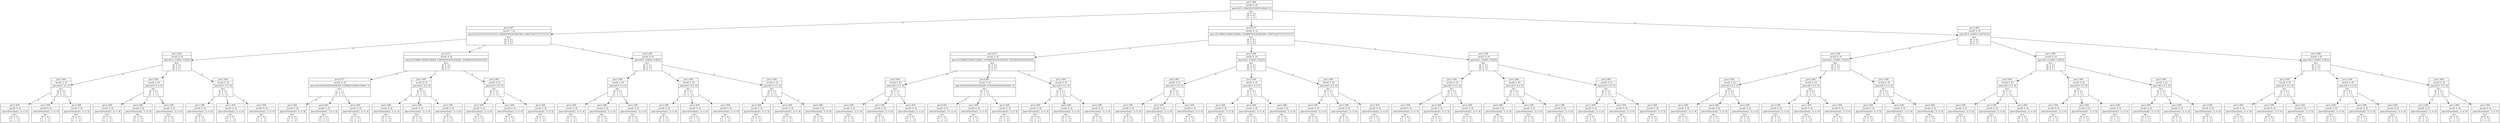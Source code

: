 digraph nodes {
	node [shape=record];
	name0 [label="{pe=1.000 | as=[0, 0, 0] | pms=[0.5, 0.0003205128205128205, 0] | bs=\n[0. 0. 0.]\n[0. 0. 0.]\n[-1. -1. -1.]\n}"];
	name1 [label="{pe=0.067 | as=[0, 7, 0] | pms=[0.03333333333333333, 0.004807692307692308, 0.0007102272727272727] | bs=\n[0. 0. 0.]\n[0. 0. 0.]\n[0. 1. 0.]\n}"];
	name2 [label="{pe=1.000 | as=[0, 0, 0] | pms=[0.5, 0.0625, 0.0625] | bs=\n[0. 0. 0.]\n[0. 0. 0.]\n[0. 0. 1.]\n}"];
	name3 [label="{pe=1.000 | as=[0, 0, 0] | pms=[0.5, 0.5, 0] | bs=\n[0. 0. 0.]\n[1. 1. 1.]\n[-1. -1. -1.]\n}"];
	name4 [label="{pe=1.000 | as=[0, 0, 0] | pms=[Fraction(1, 1), 0, 0] | bs=\n[0. 0. 0.]\n[-1. -1. -1.]\n[-1. -1. -1.]\n}"];
	name3 -> name4 [label=0];
	name5 [label="{pe=1.000 | as=[0, 0, 0] | pms=[Fraction(1, 1), 0, 0] | bs=\n[0. 0. 0.]\n[-1. -1. -1.]\n[-1. -1. -1.]\n}"];
	name3 -> name5 [label=1];
	name6 [label="{pe=1.000 | as=[0, 0, 0] | pms=[Fraction(1, 1), 0, 0] | bs=\n[0. 0. 0.]\n[-1. -1. -1.]\n[-1. -1. -1.]\n}"];
	name3 -> name6 [label=2];
	name2 -> name3 [label=0];
	name7 [label="{pe=1.000 | as=[0, 0, 0] | pms=[0.5, 0.5, 0] | bs=\n[0. 0. 0.]\n[1. 1. 1.]\n[-1. -1. -1.]\n}"];
	name8 [label="{pe=1.000 | as=[0, 0, 0] | pms=[Fraction(1, 1), 0, 0] | bs=\n[0. 0. 0.]\n[-1. -1. -1.]\n[-1. -1. -1.]\n}"];
	name7 -> name8 [label=0];
	name9 [label="{pe=1.000 | as=[0, 0, 0] | pms=[Fraction(1, 1), 0, 0] | bs=\n[0. 0. 0.]\n[-1. -1. -1.]\n[-1. -1. -1.]\n}"];
	name7 -> name9 [label=1];
	name10 [label="{pe=1.000 | as=[0, 0, 0] | pms=[Fraction(1, 1), 0, 0] | bs=\n[0. 0. 0.]\n[-1. -1. -1.]\n[-1. -1. -1.]\n}"];
	name7 -> name10 [label=2];
	name2 -> name7 [label=1];
	name11 [label="{pe=1.000 | as=[0, 0, 0] | pms=[0.5, 0.5, 0] | bs=\n[0. 0. 0.]\n[1. 1. 1.]\n[-1. -1. -1.]\n}"];
	name12 [label="{pe=1.000 | as=[0, 0, 0] | pms=[Fraction(1, 1), 0, 0] | bs=\n[0. 0. 0.]\n[-1. -1. -1.]\n[-1. -1. -1.]\n}"];
	name11 -> name12 [label=0];
	name13 [label="{pe=1.000 | as=[0, 0, 0] | pms=[Fraction(1, 1), 0, 0] | bs=\n[0. 0. 0.]\n[-1. -1. -1.]\n[-1. -1. -1.]\n}"];
	name11 -> name13 [label=1];
	name14 [label="{pe=1.000 | as=[0, 0, 0] | pms=[Fraction(1, 1), 0, 0] | bs=\n[0. 0. 0.]\n[-1. -1. -1.]\n[-1. -1. -1.]\n}"];
	name11 -> name14 [label=2];
	name2 -> name11 [label=2];
	name1 -> name2 [label=0];
	name15 [label="{pe=0.077 | as=[0, 6, 0] | pms=[0.038461538461538464, 0.005681818181818182, 0.005681818181818182] | bs=\n[0. 0. 0.]\n[0. 0. 0.]\n[0. 0. 1.]\n}"];
	name16 [label="{pe=0.077 | as=[0, 6, 0] | pms=[0.045454545454545456, 0.038461538461538464, 0] | bs=\n[1. 1. 1.]\n[0. 0. 0.]\n[-1. -1. -1.]\n}"];
	name17 [label="{pe=1.000 | as=[0, 0, 0] | pms=[Fraction(1, 1), 0, 0] | bs=\n[0. 0. 0.]\n[-1. -1. -1.]\n[-1. -1. -1.]\n}"];
	name16 -> name17 [label=0];
	name18 [label="{pe=0.091 | as=[0, 5, 0] | pms=[Fraction(1, 11), 0, 0] | bs=\n[0. 0. 0.]\n[-1. -1. -1.]\n[-1. -1. -1.]\n}"];
	name16 -> name18 [label=1];
	name19 [label="{pe=1.000 | as=[0, 0, 0] | pms=[Fraction(1, 1), 0, 0] | bs=\n[0. 0. 0.]\n[-1. -1. -1.]\n[-1. -1. -1.]\n}"];
	name16 -> name19 [label=2];
	name15 -> name16 [label=0];
	name20 [label="{pe=1.000 | as=[0, 0, 0] | pms=[0.5, 0.5, 0] | bs=\n[0. 0. 0.]\n[1. 1. 1.]\n[-1. -1. -1.]\n}"];
	name21 [label="{pe=1.000 | as=[0, 0, 0] | pms=[Fraction(1, 1), 0, 0] | bs=\n[0. 0. 0.]\n[-1. -1. -1.]\n[-1. -1. -1.]\n}"];
	name20 -> name21 [label=0];
	name22 [label="{pe=1.000 | as=[0, 0, 0] | pms=[Fraction(1, 1), 0, 0] | bs=\n[0. 0. 0.]\n[-1. -1. -1.]\n[-1. -1. -1.]\n}"];
	name20 -> name22 [label=1];
	name23 [label="{pe=1.000 | as=[0, 0, 0] | pms=[Fraction(1, 1), 0, 0] | bs=\n[0. 0. 0.]\n[-1. -1. -1.]\n[-1. -1. -1.]\n}"];
	name20 -> name23 [label=2];
	name15 -> name20 [label=1];
	name24 [label="{pe=1.000 | as=[0, 0, 0] | pms=[0.5, 0.5, 0] | bs=\n[0. 0. 0.]\n[1. 1. 1.]\n[-1. -1. -1.]\n}"];
	name25 [label="{pe=1.000 | as=[0, 0, 0] | pms=[Fraction(1, 1), 0, 0] | bs=\n[0. 0. 0.]\n[-1. -1. -1.]\n[-1. -1. -1.]\n}"];
	name24 -> name25 [label=0];
	name26 [label="{pe=1.000 | as=[0, 0, 0] | pms=[Fraction(1, 1), 0, 0] | bs=\n[0. 0. 0.]\n[-1. -1. -1.]\n[-1. -1. -1.]\n}"];
	name24 -> name26 [label=1];
	name27 [label="{pe=1.000 | as=[0, 0, 0] | pms=[Fraction(1, 1), 0, 0] | bs=\n[0. 0. 0.]\n[-1. -1. -1.]\n[-1. -1. -1.]\n}"];
	name24 -> name27 [label=2];
	name15 -> name24 [label=2];
	name1 -> name15 [label=1];
	name28 [label="{pe=1.000 | as=[0, 0, 0] | pms=[0.5, 0.0625, 0.0625] | bs=\n[0. 0. 0.]\n[0. 0. 0.]\n[0. 0. 1.]\n}"];
	name29 [label="{pe=1.000 | as=[0, 0, 0] | pms=[0.5, 0.5, 0] | bs=\n[0. 0. 0.]\n[1. 1. 1.]\n[-1. -1. -1.]\n}"];
	name30 [label="{pe=1.000 | as=[0, 0, 0] | pms=[Fraction(1, 1), 0, 0] | bs=\n[0. 0. 0.]\n[-1. -1. -1.]\n[-1. -1. -1.]\n}"];
	name29 -> name30 [label=0];
	name31 [label="{pe=1.000 | as=[0, 0, 0] | pms=[Fraction(1, 1), 0, 0] | bs=\n[0. 0. 0.]\n[-1. -1. -1.]\n[-1. -1. -1.]\n}"];
	name29 -> name31 [label=1];
	name32 [label="{pe=1.000 | as=[0, 0, 0] | pms=[Fraction(1, 1), 0, 0] | bs=\n[0. 0. 0.]\n[-1. -1. -1.]\n[-1. -1. -1.]\n}"];
	name29 -> name32 [label=2];
	name28 -> name29 [label=0];
	name33 [label="{pe=1.000 | as=[0, 0, 0] | pms=[0.5, 0.5, 0] | bs=\n[0. 0. 0.]\n[1. 1. 1.]\n[-1. -1. -1.]\n}"];
	name34 [label="{pe=1.000 | as=[0, 0, 0] | pms=[Fraction(1, 1), 0, 0] | bs=\n[0. 0. 0.]\n[-1. -1. -1.]\n[-1. -1. -1.]\n}"];
	name33 -> name34 [label=0];
	name35 [label="{pe=1.000 | as=[0, 0, 0] | pms=[Fraction(1, 1), 0, 0] | bs=\n[0. 0. 0.]\n[-1. -1. -1.]\n[-1. -1. -1.]\n}"];
	name33 -> name35 [label=1];
	name36 [label="{pe=1.000 | as=[0, 0, 0] | pms=[Fraction(1, 1), 0, 0] | bs=\n[0. 0. 0.]\n[-1. -1. -1.]\n[-1. -1. -1.]\n}"];
	name33 -> name36 [label=2];
	name28 -> name33 [label=1];
	name37 [label="{pe=1.000 | as=[0, 0, 0] | pms=[0.5, 0.5, 0] | bs=\n[0. 0. 0.]\n[1. 1. 1.]\n[-1. -1. -1.]\n}"];
	name38 [label="{pe=1.000 | as=[0, 0, 0] | pms=[Fraction(1, 1), 0, 0] | bs=\n[0. 0. 0.]\n[-1. -1. -1.]\n[-1. -1. -1.]\n}"];
	name37 -> name38 [label=0];
	name39 [label="{pe=1.000 | as=[0, 0, 0] | pms=[Fraction(1, 1), 0, 0] | bs=\n[0. 0. 0.]\n[-1. -1. -1.]\n[-1. -1. -1.]\n}"];
	name37 -> name39 [label=1];
	name40 [label="{pe=1.000 | as=[0, 0, 0] | pms=[Fraction(1, 1), 0, 0] | bs=\n[0. 0. 0.]\n[-1. -1. -1.]\n[-1. -1. -1.]\n}"];
	name37 -> name40 [label=2];
	name28 -> name37 [label=2];
	name1 -> name28 [label=2];
	name0 -> name1 [label=0];
	name41 [label="{pe=0.077 | as=[6, 0, 0] | pms=[0.038461538461538464, 0.004807692307692308, 0.0007102272727272727] | bs=\n[0. 0. 0.]\n[0. 0. 0.]\n[1. 0. 0.]\n}"];
	name42 [label="{pe=0.077 | as=[6, 0, 0] | pms=[0.038461538461538464, 0.005681818181818182, 0.005681818181818182] | bs=\n[0. 0. 0.]\n[0. 0. 0.]\n[0. 0. 1.]\n}"];
	name43 [label="{pe=1.000 | as=[0, 0, 0] | pms=[0.5, 0.5, 0] | bs=\n[0. 0. 0.]\n[1. 1. 1.]\n[-1. -1. -1.]\n}"];
	name44 [label="{pe=1.000 | as=[0, 0, 0] | pms=[Fraction(1, 1), 0, 0] | bs=\n[0. 0. 0.]\n[-1. -1. -1.]\n[-1. -1. -1.]\n}"];
	name43 -> name44 [label=0];
	name45 [label="{pe=1.000 | as=[0, 0, 0] | pms=[Fraction(1, 1), 0, 0] | bs=\n[0. 0. 0.]\n[-1. -1. -1.]\n[-1. -1. -1.]\n}"];
	name43 -> name45 [label=1];
	name46 [label="{pe=1.000 | as=[0, 0, 0] | pms=[Fraction(1, 1), 0, 0] | bs=\n[0. 0. 0.]\n[-1. -1. -1.]\n[-1. -1. -1.]\n}"];
	name43 -> name46 [label=2];
	name42 -> name43 [label=0];
	name47 [label="{pe=0.091 | as=[5, 0, 0] | pms=[0.045454545454545456, 0.045454545454545456, 0] | bs=\n[0. 0. 0.]\n[1. 1. 1.]\n[-1. -1. -1.]\n}"];
	name48 [label="{pe=0.091 | as=[5, 0, 0] | pms=[Fraction(1, 11), 0, 0] | bs=\n[0. 0. 0.]\n[-1. -1. -1.]\n[-1. -1. -1.]\n}"];
	name47 -> name48 [label=0];
	name49 [label="{pe=1.000 | as=[0, 0, 0] | pms=[Fraction(1, 1), 0, 0] | bs=\n[0. 0. 0.]\n[-1. -1. -1.]\n[-1. -1. -1.]\n}"];
	name47 -> name49 [label=1];
	name50 [label="{pe=1.000 | as=[0, 0, 0] | pms=[Fraction(1, 1), 0, 0] | bs=\n[0. 0. 0.]\n[-1. -1. -1.]\n[-1. -1. -1.]\n}"];
	name47 -> name50 [label=2];
	name42 -> name47 [label=1];
	name51 [label="{pe=1.000 | as=[0, 0, 0] | pms=[0.5, 0.5, 0] | bs=\n[0. 0. 0.]\n[1. 1. 1.]\n[-1. -1. -1.]\n}"];
	name52 [label="{pe=1.000 | as=[0, 0, 0] | pms=[Fraction(1, 1), 0, 0] | bs=\n[0. 0. 0.]\n[-1. -1. -1.]\n[-1. -1. -1.]\n}"];
	name51 -> name52 [label=0];
	name53 [label="{pe=1.000 | as=[0, 0, 0] | pms=[Fraction(1, 1), 0, 0] | bs=\n[0. 0. 0.]\n[-1. -1. -1.]\n[-1. -1. -1.]\n}"];
	name51 -> name53 [label=1];
	name54 [label="{pe=1.000 | as=[0, 0, 0] | pms=[Fraction(1, 1), 0, 0] | bs=\n[0. 0. 0.]\n[-1. -1. -1.]\n[-1. -1. -1.]\n}"];
	name51 -> name54 [label=2];
	name42 -> name51 [label=2];
	name41 -> name42 [label=0];
	name55 [label="{pe=1.000 | as=[0, 0, 0] | pms=[0.5, 0.0625, 0.0625] | bs=\n[0. 0. 0.]\n[0. 0. 0.]\n[0. 0. 1.]\n}"];
	name56 [label="{pe=1.000 | as=[0, 0, 0] | pms=[0.5, 0.5, 0] | bs=\n[0. 0. 0.]\n[1. 1. 1.]\n[-1. -1. -1.]\n}"];
	name57 [label="{pe=1.000 | as=[0, 0, 0] | pms=[Fraction(1, 1), 0, 0] | bs=\n[0. 0. 0.]\n[-1. -1. -1.]\n[-1. -1. -1.]\n}"];
	name56 -> name57 [label=0];
	name58 [label="{pe=1.000 | as=[0, 0, 0] | pms=[Fraction(1, 1), 0, 0] | bs=\n[0. 0. 0.]\n[-1. -1. -1.]\n[-1. -1. -1.]\n}"];
	name56 -> name58 [label=1];
	name59 [label="{pe=1.000 | as=[0, 0, 0] | pms=[Fraction(1, 1), 0, 0] | bs=\n[0. 0. 0.]\n[-1. -1. -1.]\n[-1. -1. -1.]\n}"];
	name56 -> name59 [label=2];
	name55 -> name56 [label=0];
	name60 [label="{pe=1.000 | as=[0, 0, 0] | pms=[0.5, 0.5, 0] | bs=\n[0. 0. 0.]\n[1. 1. 1.]\n[-1. -1. -1.]\n}"];
	name61 [label="{pe=1.000 | as=[0, 0, 0] | pms=[Fraction(1, 1), 0, 0] | bs=\n[0. 0. 0.]\n[-1. -1. -1.]\n[-1. -1. -1.]\n}"];
	name60 -> name61 [label=0];
	name62 [label="{pe=1.000 | as=[0, 0, 0] | pms=[Fraction(1, 1), 0, 0] | bs=\n[0. 0. 0.]\n[-1. -1. -1.]\n[-1. -1. -1.]\n}"];
	name60 -> name62 [label=1];
	name63 [label="{pe=1.000 | as=[0, 0, 0] | pms=[Fraction(1, 1), 0, 0] | bs=\n[0. 0. 0.]\n[-1. -1. -1.]\n[-1. -1. -1.]\n}"];
	name60 -> name63 [label=2];
	name55 -> name60 [label=1];
	name64 [label="{pe=1.000 | as=[0, 0, 0] | pms=[0.5, 0.5, 0] | bs=\n[0. 0. 0.]\n[1. 1. 1.]\n[-1. -1. -1.]\n}"];
	name65 [label="{pe=1.000 | as=[0, 0, 0] | pms=[Fraction(1, 1), 0, 0] | bs=\n[0. 0. 0.]\n[-1. -1. -1.]\n[-1. -1. -1.]\n}"];
	name64 -> name65 [label=0];
	name66 [label="{pe=1.000 | as=[0, 0, 0] | pms=[Fraction(1, 1), 0, 0] | bs=\n[0. 0. 0.]\n[-1. -1. -1.]\n[-1. -1. -1.]\n}"];
	name64 -> name66 [label=1];
	name67 [label="{pe=1.000 | as=[0, 0, 0] | pms=[Fraction(1, 1), 0, 0] | bs=\n[0. 0. 0.]\n[-1. -1. -1.]\n[-1. -1. -1.]\n}"];
	name64 -> name67 [label=2];
	name55 -> name64 [label=2];
	name41 -> name55 [label=1];
	name68 [label="{pe=1.000 | as=[0, 0, 0] | pms=[0.5, 0.0625, 0.0625] | bs=\n[0. 0. 0.]\n[0. 0. 0.]\n[0. 0. 1.]\n}"];
	name69 [label="{pe=1.000 | as=[0, 0, 0] | pms=[0.5, 0.5, 0] | bs=\n[0. 0. 0.]\n[1. 1. 1.]\n[-1. -1. -1.]\n}"];
	name70 [label="{pe=1.000 | as=[0, 0, 0] | pms=[Fraction(1, 1), 0, 0] | bs=\n[0. 0. 0.]\n[-1. -1. -1.]\n[-1. -1. -1.]\n}"];
	name69 -> name70 [label=0];
	name71 [label="{pe=1.000 | as=[0, 0, 0] | pms=[Fraction(1, 1), 0, 0] | bs=\n[0. 0. 0.]\n[-1. -1. -1.]\n[-1. -1. -1.]\n}"];
	name69 -> name71 [label=1];
	name72 [label="{pe=1.000 | as=[0, 0, 0] | pms=[Fraction(1, 1), 0, 0] | bs=\n[0. 0. 0.]\n[-1. -1. -1.]\n[-1. -1. -1.]\n}"];
	name69 -> name72 [label=2];
	name68 -> name69 [label=0];
	name73 [label="{pe=1.000 | as=[0, 0, 0] | pms=[0.5, 0.5, 0] | bs=\n[0. 0. 0.]\n[1. 1. 1.]\n[-1. -1. -1.]\n}"];
	name74 [label="{pe=1.000 | as=[0, 0, 0] | pms=[Fraction(1, 1), 0, 0] | bs=\n[0. 0. 0.]\n[-1. -1. -1.]\n[-1. -1. -1.]\n}"];
	name73 -> name74 [label=0];
	name75 [label="{pe=1.000 | as=[0, 0, 0] | pms=[Fraction(1, 1), 0, 0] | bs=\n[0. 0. 0.]\n[-1. -1. -1.]\n[-1. -1. -1.]\n}"];
	name73 -> name75 [label=1];
	name76 [label="{pe=1.000 | as=[0, 0, 0] | pms=[Fraction(1, 1), 0, 0] | bs=\n[0. 0. 0.]\n[-1. -1. -1.]\n[-1. -1. -1.]\n}"];
	name73 -> name76 [label=2];
	name68 -> name73 [label=1];
	name77 [label="{pe=1.000 | as=[0, 0, 0] | pms=[0.5, 0.5, 0] | bs=\n[0. 0. 0.]\n[1. 1. 1.]\n[-1. -1. -1.]\n}"];
	name78 [label="{pe=1.000 | as=[0, 0, 0] | pms=[Fraction(1, 1), 0, 0] | bs=\n[0. 0. 0.]\n[-1. -1. -1.]\n[-1. -1. -1.]\n}"];
	name77 -> name78 [label=0];
	name79 [label="{pe=1.000 | as=[0, 0, 0] | pms=[Fraction(1, 1), 0, 0] | bs=\n[0. 0. 0.]\n[-1. -1. -1.]\n[-1. -1. -1.]\n}"];
	name77 -> name79 [label=1];
	name80 [label="{pe=1.000 | as=[0, 0, 0] | pms=[Fraction(1, 1), 0, 0] | bs=\n[0. 0. 0.]\n[-1. -1. -1.]\n[-1. -1. -1.]\n}"];
	name77 -> name80 [label=2];
	name68 -> name77 [label=2];
	name41 -> name68 [label=2];
	name0 -> name41 [label=1];
	name81 [label="{pe=1.000 | as=[0, 0, 0] | pms=[0.5, 0.0625, 0.0078125] | bs=\n[0. 0. 0.]\n[0. 0. 0.]\n[0. 0. 1.]\n}"];
	name82 [label="{pe=1.000 | as=[0, 0, 0] | pms=[0.5, 0.0625, 0.0625] | bs=\n[0. 0. 0.]\n[0. 0. 0.]\n[0. 0. 1.]\n}"];
	name83 [label="{pe=1.000 | as=[0, 0, 0] | pms=[0.5, 0.5, 0] | bs=\n[0. 0. 0.]\n[1. 1. 1.]\n[-1. -1. -1.]\n}"];
	name84 [label="{pe=1.000 | as=[0, 0, 0] | pms=[Fraction(1, 1), 0, 0] | bs=\n[0. 0. 0.]\n[-1. -1. -1.]\n[-1. -1. -1.]\n}"];
	name83 -> name84 [label=0];
	name85 [label="{pe=1.000 | as=[0, 0, 0] | pms=[Fraction(1, 1), 0, 0] | bs=\n[0. 0. 0.]\n[-1. -1. -1.]\n[-1. -1. -1.]\n}"];
	name83 -> name85 [label=1];
	name86 [label="{pe=1.000 | as=[0, 0, 0] | pms=[Fraction(1, 1), 0, 0] | bs=\n[0. 0. 0.]\n[-1. -1. -1.]\n[-1. -1. -1.]\n}"];
	name83 -> name86 [label=2];
	name82 -> name83 [label=0];
	name87 [label="{pe=1.000 | as=[0, 0, 0] | pms=[0.5, 0.5, 0] | bs=\n[0. 0. 0.]\n[1. 1. 1.]\n[-1. -1. -1.]\n}"];
	name88 [label="{pe=1.000 | as=[0, 0, 0] | pms=[Fraction(1, 1), 0, 0] | bs=\n[0. 0. 0.]\n[-1. -1. -1.]\n[-1. -1. -1.]\n}"];
	name87 -> name88 [label=0];
	name89 [label="{pe=1.000 | as=[0, 0, 0] | pms=[Fraction(1, 1), 0, 0] | bs=\n[0. 0. 0.]\n[-1. -1. -1.]\n[-1. -1. -1.]\n}"];
	name87 -> name89 [label=1];
	name90 [label="{pe=1.000 | as=[0, 0, 0] | pms=[Fraction(1, 1), 0, 0] | bs=\n[0. 0. 0.]\n[-1. -1. -1.]\n[-1. -1. -1.]\n}"];
	name87 -> name90 [label=2];
	name82 -> name87 [label=1];
	name91 [label="{pe=1.000 | as=[0, 0, 0] | pms=[0.5, 0.5, 0] | bs=\n[0. 0. 0.]\n[1. 1. 1.]\n[-1. -1. -1.]\n}"];
	name92 [label="{pe=1.000 | as=[0, 0, 0] | pms=[Fraction(1, 1), 0, 0] | bs=\n[0. 0. 0.]\n[-1. -1. -1.]\n[-1. -1. -1.]\n}"];
	name91 -> name92 [label=0];
	name93 [label="{pe=1.000 | as=[0, 0, 0] | pms=[Fraction(1, 1), 0, 0] | bs=\n[0. 0. 0.]\n[-1. -1. -1.]\n[-1. -1. -1.]\n}"];
	name91 -> name93 [label=1];
	name94 [label="{pe=1.000 | as=[0, 0, 0] | pms=[Fraction(1, 1), 0, 0] | bs=\n[0. 0. 0.]\n[-1. -1. -1.]\n[-1. -1. -1.]\n}"];
	name91 -> name94 [label=2];
	name82 -> name91 [label=2];
	name81 -> name82 [label=0];
	name95 [label="{pe=1.000 | as=[0, 0, 0] | pms=[0.5, 0.0625, 0.0625] | bs=\n[0. 0. 0.]\n[0. 0. 0.]\n[0. 0. 1.]\n}"];
	name96 [label="{pe=1.000 | as=[0, 0, 0] | pms=[0.5, 0.5, 0] | bs=\n[0. 0. 0.]\n[1. 1. 1.]\n[-1. -1. -1.]\n}"];
	name97 [label="{pe=1.000 | as=[0, 0, 0] | pms=[Fraction(1, 1), 0, 0] | bs=\n[0. 0. 0.]\n[-1. -1. -1.]\n[-1. -1. -1.]\n}"];
	name96 -> name97 [label=0];
	name98 [label="{pe=1.000 | as=[0, 0, 0] | pms=[Fraction(1, 1), 0, 0] | bs=\n[0. 0. 0.]\n[-1. -1. -1.]\n[-1. -1. -1.]\n}"];
	name96 -> name98 [label=1];
	name99 [label="{pe=1.000 | as=[0, 0, 0] | pms=[Fraction(1, 1), 0, 0] | bs=\n[0. 0. 0.]\n[-1. -1. -1.]\n[-1. -1. -1.]\n}"];
	name96 -> name99 [label=2];
	name95 -> name96 [label=0];
	name100 [label="{pe=1.000 | as=[0, 0, 0] | pms=[0.5, 0.5, 0] | bs=\n[0. 0. 0.]\n[1. 1. 1.]\n[-1. -1. -1.]\n}"];
	name101 [label="{pe=1.000 | as=[0, 0, 0] | pms=[Fraction(1, 1), 0, 0] | bs=\n[0. 0. 0.]\n[-1. -1. -1.]\n[-1. -1. -1.]\n}"];
	name100 -> name101 [label=0];
	name102 [label="{pe=1.000 | as=[0, 0, 0] | pms=[Fraction(1, 1), 0, 0] | bs=\n[0. 0. 0.]\n[-1. -1. -1.]\n[-1. -1. -1.]\n}"];
	name100 -> name102 [label=1];
	name103 [label="{pe=1.000 | as=[0, 0, 0] | pms=[Fraction(1, 1), 0, 0] | bs=\n[0. 0. 0.]\n[-1. -1. -1.]\n[-1. -1. -1.]\n}"];
	name100 -> name103 [label=2];
	name95 -> name100 [label=1];
	name104 [label="{pe=1.000 | as=[0, 0, 0] | pms=[0.5, 0.5, 0] | bs=\n[0. 0. 0.]\n[1. 1. 1.]\n[-1. -1. -1.]\n}"];
	name105 [label="{pe=1.000 | as=[0, 0, 0] | pms=[Fraction(1, 1), 0, 0] | bs=\n[0. 0. 0.]\n[-1. -1. -1.]\n[-1. -1. -1.]\n}"];
	name104 -> name105 [label=0];
	name106 [label="{pe=1.000 | as=[0, 0, 0] | pms=[Fraction(1, 1), 0, 0] | bs=\n[0. 0. 0.]\n[-1. -1. -1.]\n[-1. -1. -1.]\n}"];
	name104 -> name106 [label=1];
	name107 [label="{pe=1.000 | as=[0, 0, 0] | pms=[Fraction(1, 1), 0, 0] | bs=\n[0. 0. 0.]\n[-1. -1. -1.]\n[-1. -1. -1.]\n}"];
	name104 -> name107 [label=2];
	name95 -> name104 [label=2];
	name81 -> name95 [label=1];
	name108 [label="{pe=1.000 | as=[0, 0, 0] | pms=[0.5, 0.0625, 0.0625] | bs=\n[0. 0. 0.]\n[0. 0. 0.]\n[0. 0. 1.]\n}"];
	name109 [label="{pe=1.000 | as=[0, 0, 0] | pms=[0.5, 0.5, 0] | bs=\n[0. 0. 0.]\n[1. 1. 1.]\n[-1. -1. -1.]\n}"];
	name110 [label="{pe=1.000 | as=[0, 0, 0] | pms=[Fraction(1, 1), 0, 0] | bs=\n[0. 0. 0.]\n[-1. -1. -1.]\n[-1. -1. -1.]\n}"];
	name109 -> name110 [label=0];
	name111 [label="{pe=1.000 | as=[0, 0, 0] | pms=[Fraction(1, 1), 0, 0] | bs=\n[0. 0. 0.]\n[-1. -1. -1.]\n[-1. -1. -1.]\n}"];
	name109 -> name111 [label=1];
	name112 [label="{pe=1.000 | as=[0, 0, 0] | pms=[Fraction(1, 1), 0, 0] | bs=\n[0. 0. 0.]\n[-1. -1. -1.]\n[-1. -1. -1.]\n}"];
	name109 -> name112 [label=2];
	name108 -> name109 [label=0];
	name113 [label="{pe=1.000 | as=[0, 0, 0] | pms=[0.5, 0.5, 0] | bs=\n[0. 0. 0.]\n[1. 1. 1.]\n[-1. -1. -1.]\n}"];
	name114 [label="{pe=1.000 | as=[0, 0, 0] | pms=[Fraction(1, 1), 0, 0] | bs=\n[0. 0. 0.]\n[-1. -1. -1.]\n[-1. -1. -1.]\n}"];
	name113 -> name114 [label=0];
	name115 [label="{pe=1.000 | as=[0, 0, 0] | pms=[Fraction(1, 1), 0, 0] | bs=\n[0. 0. 0.]\n[-1. -1. -1.]\n[-1. -1. -1.]\n}"];
	name113 -> name115 [label=1];
	name116 [label="{pe=1.000 | as=[0, 0, 0] | pms=[Fraction(1, 1), 0, 0] | bs=\n[0. 0. 0.]\n[-1. -1. -1.]\n[-1. -1. -1.]\n}"];
	name113 -> name116 [label=2];
	name108 -> name113 [label=1];
	name117 [label="{pe=1.000 | as=[0, 0, 0] | pms=[0.5, 0.5, 0] | bs=\n[0. 0. 0.]\n[1. 1. 1.]\n[-1. -1. -1.]\n}"];
	name118 [label="{pe=1.000 | as=[0, 0, 0] | pms=[Fraction(1, 1), 0, 0] | bs=\n[0. 0. 0.]\n[-1. -1. -1.]\n[-1. -1. -1.]\n}"];
	name117 -> name118 [label=0];
	name119 [label="{pe=1.000 | as=[0, 0, 0] | pms=[Fraction(1, 1), 0, 0] | bs=\n[0. 0. 0.]\n[-1. -1. -1.]\n[-1. -1. -1.]\n}"];
	name117 -> name119 [label=1];
	name120 [label="{pe=1.000 | as=[0, 0, 0] | pms=[Fraction(1, 1), 0, 0] | bs=\n[0. 0. 0.]\n[-1. -1. -1.]\n[-1. -1. -1.]\n}"];
	name117 -> name120 [label=2];
	name108 -> name117 [label=2];
	name81 -> name108 [label=2];
	name0 -> name81 [label=2];
}

